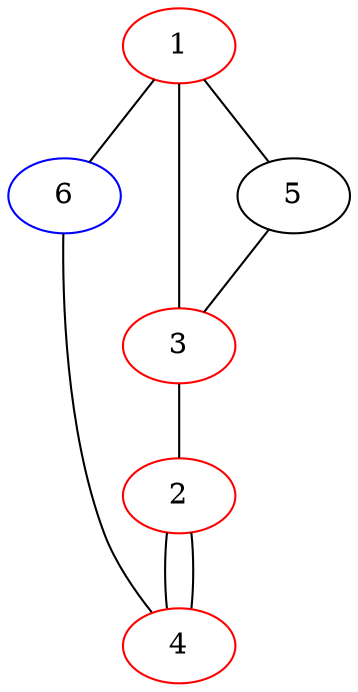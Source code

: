 graph {
  6 -- 1;
  1 -- 3 [weight=3];
  3 -- 2 [weight=2];
  2 -- 4 -- 2;
  1 -- 5 -- 3;
  6 -- 4;

  {
    rank="min";
    1;

  }


  {
    rank="same";
    5;
    6;

  }


  {
    rank="sink";
    4;

  }

  1 [color="red"];
  2 [color="red"];
  3 [color="red"];
  4 [color="red"];
  6 [color="blue"];

}

